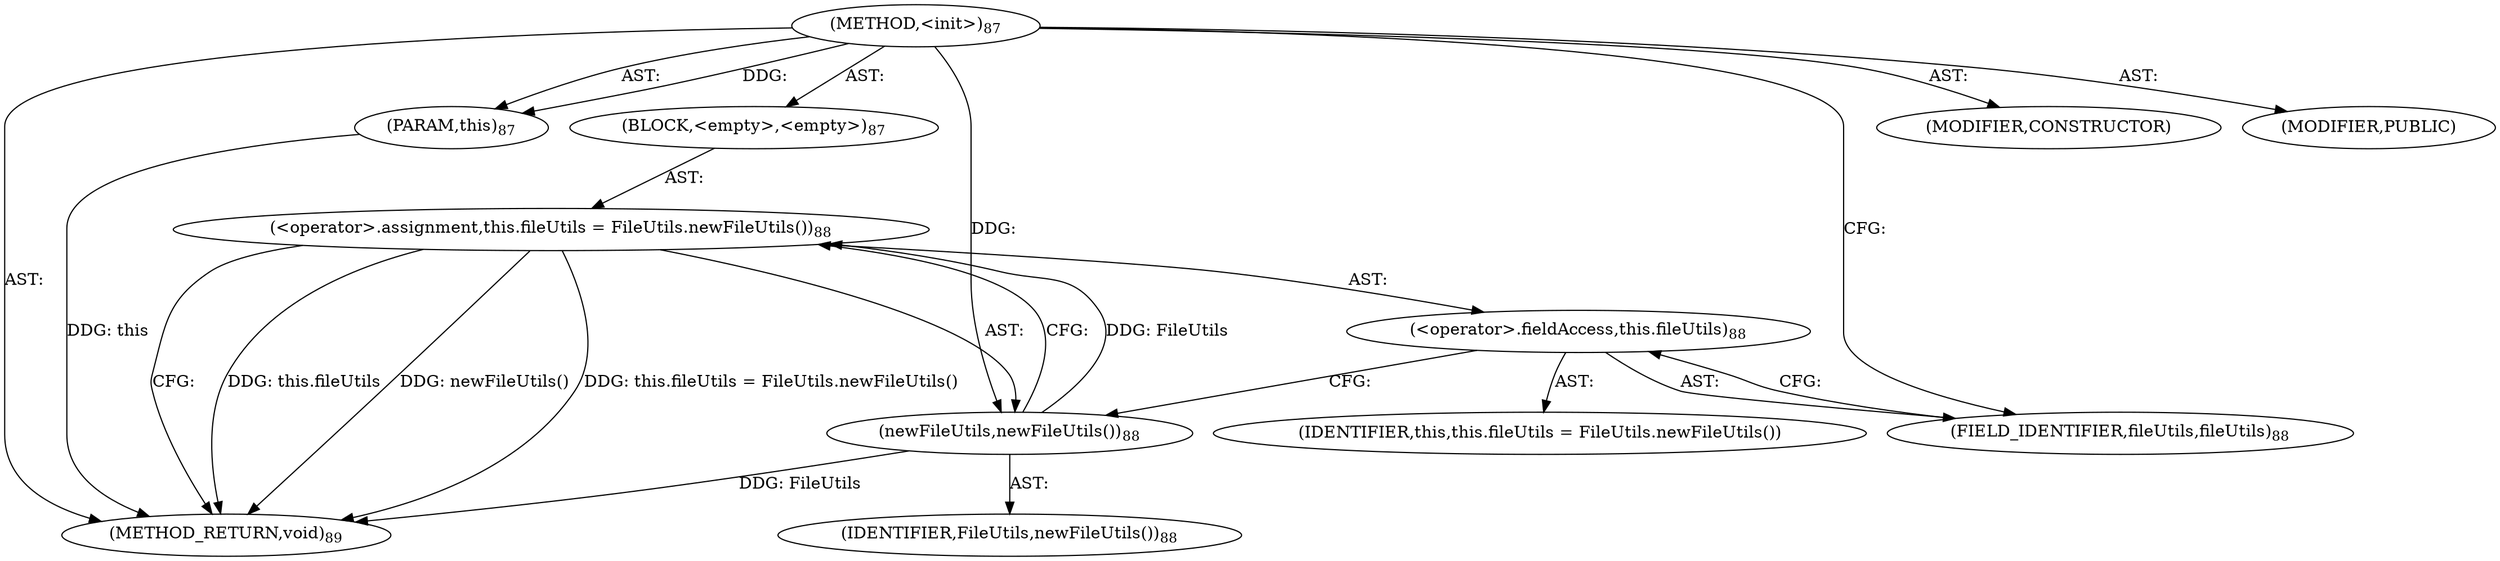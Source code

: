 digraph "&lt;init&gt;" {  
"111669149696" [label = <(METHOD,&lt;init&gt;)<SUB>87</SUB>> ]
"115964116996" [label = <(PARAM,this)<SUB>87</SUB>> ]
"25769803776" [label = <(BLOCK,&lt;empty&gt;,&lt;empty&gt;)<SUB>87</SUB>> ]
"30064771072" [label = <(&lt;operator&gt;.assignment,this.fileUtils = FileUtils.newFileUtils())<SUB>88</SUB>> ]
"30064771073" [label = <(&lt;operator&gt;.fieldAccess,this.fileUtils)<SUB>88</SUB>> ]
"68719476746" [label = <(IDENTIFIER,this,this.fileUtils = FileUtils.newFileUtils())> ]
"55834574848" [label = <(FIELD_IDENTIFIER,fileUtils,fileUtils)<SUB>88</SUB>> ]
"30064771074" [label = <(newFileUtils,newFileUtils())<SUB>88</SUB>> ]
"68719476747" [label = <(IDENTIFIER,FileUtils,newFileUtils())<SUB>88</SUB>> ]
"133143986177" [label = <(MODIFIER,CONSTRUCTOR)> ]
"133143986178" [label = <(MODIFIER,PUBLIC)> ]
"128849018880" [label = <(METHOD_RETURN,void)<SUB>89</SUB>> ]
  "111669149696" -> "115964116996"  [ label = "AST: "] 
  "111669149696" -> "25769803776"  [ label = "AST: "] 
  "111669149696" -> "133143986177"  [ label = "AST: "] 
  "111669149696" -> "133143986178"  [ label = "AST: "] 
  "111669149696" -> "128849018880"  [ label = "AST: "] 
  "25769803776" -> "30064771072"  [ label = "AST: "] 
  "30064771072" -> "30064771073"  [ label = "AST: "] 
  "30064771072" -> "30064771074"  [ label = "AST: "] 
  "30064771073" -> "68719476746"  [ label = "AST: "] 
  "30064771073" -> "55834574848"  [ label = "AST: "] 
  "30064771074" -> "68719476747"  [ label = "AST: "] 
  "30064771072" -> "128849018880"  [ label = "CFG: "] 
  "30064771073" -> "30064771074"  [ label = "CFG: "] 
  "30064771074" -> "30064771072"  [ label = "CFG: "] 
  "55834574848" -> "30064771073"  [ label = "CFG: "] 
  "111669149696" -> "55834574848"  [ label = "CFG: "] 
  "115964116996" -> "128849018880"  [ label = "DDG: this"] 
  "30064771072" -> "128849018880"  [ label = "DDG: this.fileUtils"] 
  "30064771072" -> "128849018880"  [ label = "DDG: newFileUtils()"] 
  "30064771072" -> "128849018880"  [ label = "DDG: this.fileUtils = FileUtils.newFileUtils()"] 
  "30064771074" -> "128849018880"  [ label = "DDG: FileUtils"] 
  "111669149696" -> "115964116996"  [ label = "DDG: "] 
  "30064771074" -> "30064771072"  [ label = "DDG: FileUtils"] 
  "111669149696" -> "30064771074"  [ label = "DDG: "] 
}
